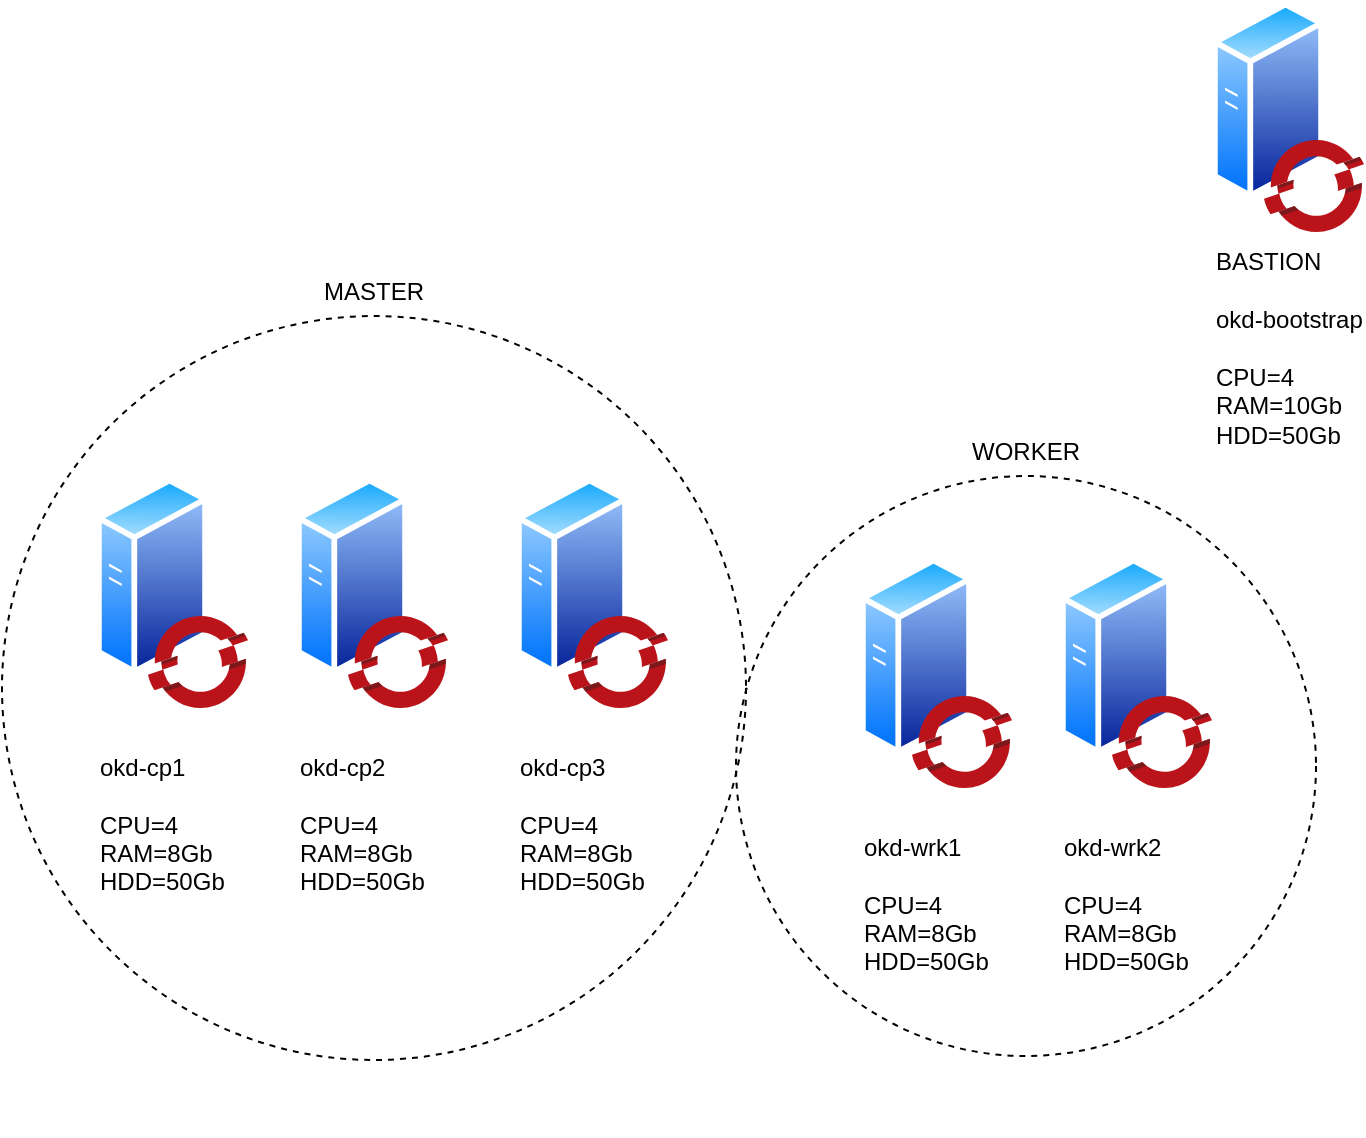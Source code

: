 <mxfile version="14.1.8" type="github"><diagram id="qKItS9ODfsw4xPVkSacJ" name="Page-1"><mxGraphModel dx="946" dy="1745" grid="1" gridSize="10" guides="1" tooltips="1" connect="1" arrows="1" fold="1" page="1" pageScale="1" pageWidth="850" pageHeight="1100" math="0" shadow="0"><root><mxCell id="0"/><mxCell id="1" parent="0"/><mxCell id="k5iY01TgsLt5zAKxNToZ-22" value="&lt;pre&gt;&lt;font face=&quot;Helvetica&quot;&gt;MASTER&lt;/font&gt;&lt;/pre&gt;&lt;pre&gt;&lt;font face=&quot;Helvetica&quot;&gt;&lt;br&gt;&lt;/font&gt;&lt;/pre&gt;&lt;pre&gt;&lt;font face=&quot;Helvetica&quot;&gt;&lt;br&gt;&lt;/font&gt;&lt;/pre&gt;&lt;pre&gt;&lt;font face=&quot;Helvetica&quot;&gt;&lt;br&gt;&lt;/font&gt;&lt;/pre&gt;&lt;pre&gt;&lt;font face=&quot;Helvetica&quot;&gt;&lt;br&gt;&lt;/font&gt;&lt;/pre&gt;&lt;pre&gt;&lt;font face=&quot;Helvetica&quot;&gt;&lt;br&gt;&lt;/font&gt;&lt;/pre&gt;&lt;pre&gt;&lt;font face=&quot;Helvetica&quot;&gt;&lt;br&gt;&lt;/font&gt;&lt;/pre&gt;&lt;pre&gt;&lt;font face=&quot;Helvetica&quot;&gt;&lt;br&gt;&lt;/font&gt;&lt;/pre&gt;&lt;pre&gt;&lt;font face=&quot;Helvetica&quot;&gt;&lt;br&gt;&lt;/font&gt;&lt;/pre&gt;&lt;pre&gt;&lt;font face=&quot;Helvetica&quot;&gt;&lt;br&gt;&lt;/font&gt;&lt;/pre&gt;&lt;pre&gt;&lt;font face=&quot;Helvetica&quot;&gt;&lt;br&gt;&lt;/font&gt;&lt;/pre&gt;&lt;pre&gt;&lt;font face=&quot;Helvetica&quot;&gt;&lt;br&gt;&lt;/font&gt;&lt;/pre&gt;&lt;pre&gt;&lt;font face=&quot;Helvetica&quot;&gt;&lt;br&gt;&lt;/font&gt;&lt;/pre&gt;&lt;pre&gt;&lt;font face=&quot;Helvetica&quot;&gt;&lt;br&gt;&lt;/font&gt;&lt;/pre&gt;&lt;pre&gt;&lt;font face=&quot;Helvetica&quot;&gt;&lt;br&gt;&lt;/font&gt;&lt;/pre&gt;&lt;pre&gt;&lt;br&gt;&lt;/pre&gt;" style="ellipse;whiteSpace=wrap;html=1;aspect=fixed;gradientColor=#ffffff;fillColor=none;dashed=1;shadow=0;sketch=0;" vertex="1" parent="1"><mxGeometry x="73" y="-450" width="372" height="372" as="geometry"/></mxCell><mxCell id="k5iY01TgsLt5zAKxNToZ-19" value="" style="group" vertex="1" connectable="0" parent="1"><mxGeometry x="330" y="-370" width="110" height="330" as="geometry"/></mxCell><mxCell id="k5iY01TgsLt5zAKxNToZ-20" value="&lt;br&gt;&lt;br&gt;okd-cp3&lt;br&gt;&lt;br&gt;CPU=4&lt;br&gt;RAM=8Gb&lt;br&gt;HDD=50Gb" style="aspect=fixed;perimeter=ellipsePerimeter;html=1;align=left;shadow=0;dashed=0;spacingTop=3;image;image=img/lib/active_directory/generic_server.svg;" vertex="1" parent="k5iY01TgsLt5zAKxNToZ-19"><mxGeometry width="56" height="100" as="geometry"/></mxCell><mxCell id="k5iY01TgsLt5zAKxNToZ-21" value="" style="aspect=fixed;html=1;points=[];align=center;image;fontSize=12;image=img/lib/mscae/OpenShift.svg;" vertex="1" parent="k5iY01TgsLt5zAKxNToZ-19"><mxGeometry x="26" y="70" width="50" height="46" as="geometry"/></mxCell><mxCell id="k5iY01TgsLt5zAKxNToZ-9" value="" style="group" vertex="1" connectable="0" parent="1"><mxGeometry x="120" y="-370" width="76" height="116" as="geometry"/></mxCell><mxCell id="k5iY01TgsLt5zAKxNToZ-5" value="&lt;br&gt;&lt;br&gt;okd-cp1&lt;br&gt;&lt;br&gt;CPU=4&lt;br&gt;RAM=8Gb&lt;br&gt;HDD=50Gb" style="aspect=fixed;perimeter=ellipsePerimeter;html=1;align=left;shadow=0;dashed=0;spacingTop=3;image;image=img/lib/active_directory/generic_server.svg;" vertex="1" parent="k5iY01TgsLt5zAKxNToZ-9"><mxGeometry width="56" height="100" as="geometry"/></mxCell><mxCell id="k5iY01TgsLt5zAKxNToZ-6" value="" style="aspect=fixed;html=1;points=[];align=center;image;fontSize=12;image=img/lib/mscae/OpenShift.svg;" vertex="1" parent="k5iY01TgsLt5zAKxNToZ-9"><mxGeometry x="26" y="70" width="50" height="46" as="geometry"/></mxCell><mxCell id="k5iY01TgsLt5zAKxNToZ-10" value="" style="group" vertex="1" connectable="0" parent="1"><mxGeometry x="220" y="-370" width="76" height="116" as="geometry"/></mxCell><mxCell id="k5iY01TgsLt5zAKxNToZ-11" value="&lt;br&gt;&lt;br&gt;okd-cp2&lt;br&gt;&lt;br&gt;CPU=4&lt;br&gt;RAM=8Gb&lt;br&gt;HDD=50Gb" style="aspect=fixed;perimeter=ellipsePerimeter;html=1;align=left;shadow=0;dashed=0;spacingTop=3;image;image=img/lib/active_directory/generic_server.svg;" vertex="1" parent="k5iY01TgsLt5zAKxNToZ-10"><mxGeometry width="56" height="100" as="geometry"/></mxCell><mxCell id="k5iY01TgsLt5zAKxNToZ-12" value="" style="aspect=fixed;html=1;points=[];align=center;image;fontSize=12;image=img/lib/mscae/OpenShift.svg;" vertex="1" parent="k5iY01TgsLt5zAKxNToZ-10"><mxGeometry x="26" y="70" width="50" height="46" as="geometry"/></mxCell><mxCell id="k5iY01TgsLt5zAKxNToZ-24" value="&lt;pre&gt;&lt;font face=&quot;Helvetica&quot;&gt;WORKER&lt;br&gt;&lt;br&gt;&lt;br&gt;&lt;br&gt;&lt;br&gt;&lt;br&gt;&lt;br&gt;&lt;br&gt;&lt;br&gt;&lt;br&gt;&lt;br&gt;&lt;br&gt;&lt;br&gt;&lt;br&gt;&lt;br&gt;&lt;br&gt;&lt;br&gt;&lt;br&gt;&lt;br&gt;&lt;br&gt;&lt;br&gt;&lt;/font&gt;&lt;/pre&gt;&lt;pre&gt;&lt;font face=&quot;Helvetica&quot;&gt;&lt;br&gt;&lt;/font&gt;&lt;/pre&gt;" style="ellipse;whiteSpace=wrap;html=1;aspect=fixed;gradientColor=#ffffff;fillColor=none;dashed=1;shadow=0;sketch=0;" vertex="1" parent="1"><mxGeometry x="440" y="-370" width="290" height="290" as="geometry"/></mxCell><mxCell id="k5iY01TgsLt5zAKxNToZ-25" value="&lt;br&gt;BASTION&lt;br&gt;&lt;br&gt;okd-bootstrap&lt;br&gt;&lt;br&gt;CPU=4&lt;br&gt;RAM=10Gb&lt;br&gt;HDD=50Gb" style="aspect=fixed;perimeter=ellipsePerimeter;html=1;align=left;shadow=0;dashed=0;spacingTop=3;image;image=img/lib/active_directory/generic_server.svg;" vertex="1" parent="1"><mxGeometry x="678" y="-608" width="56" height="100" as="geometry"/></mxCell><mxCell id="k5iY01TgsLt5zAKxNToZ-26" value="" style="aspect=fixed;html=1;points=[];align=center;image;fontSize=12;image=img/lib/mscae/OpenShift.svg;" vertex="1" parent="1"><mxGeometry x="704" y="-538" width="50" height="46" as="geometry"/></mxCell><mxCell id="k5iY01TgsLt5zAKxNToZ-27" value="" style="group" vertex="1" connectable="0" parent="1"><mxGeometry x="502" y="-330" width="76" height="116" as="geometry"/></mxCell><mxCell id="k5iY01TgsLt5zAKxNToZ-28" value="&lt;br&gt;&lt;br&gt;okd-wrk1&lt;br&gt;&lt;br&gt;CPU=4&lt;br&gt;RAM=8Gb&lt;br&gt;HDD=50Gb" style="aspect=fixed;perimeter=ellipsePerimeter;html=1;align=left;shadow=0;dashed=0;spacingTop=3;image;image=img/lib/active_directory/generic_server.svg;" vertex="1" parent="k5iY01TgsLt5zAKxNToZ-27"><mxGeometry width="56" height="100" as="geometry"/></mxCell><mxCell id="k5iY01TgsLt5zAKxNToZ-29" value="" style="aspect=fixed;html=1;points=[];align=center;image;fontSize=12;image=img/lib/mscae/OpenShift.svg;" vertex="1" parent="k5iY01TgsLt5zAKxNToZ-27"><mxGeometry x="26" y="70" width="50" height="46" as="geometry"/></mxCell><mxCell id="k5iY01TgsLt5zAKxNToZ-30" value="" style="group" vertex="1" connectable="0" parent="1"><mxGeometry x="602" y="-330" width="76" height="116" as="geometry"/></mxCell><mxCell id="k5iY01TgsLt5zAKxNToZ-31" value="&lt;br&gt;&lt;br&gt;okd-wrk2&lt;br&gt;&lt;br&gt;CPU=4&lt;br&gt;RAM=8Gb&lt;br&gt;HDD=50Gb" style="aspect=fixed;perimeter=ellipsePerimeter;html=1;align=left;shadow=0;dashed=0;spacingTop=3;image;image=img/lib/active_directory/generic_server.svg;" vertex="1" parent="k5iY01TgsLt5zAKxNToZ-30"><mxGeometry width="56" height="100" as="geometry"/></mxCell><mxCell id="k5iY01TgsLt5zAKxNToZ-32" value="" style="aspect=fixed;html=1;points=[];align=center;image;fontSize=12;image=img/lib/mscae/OpenShift.svg;" vertex="1" parent="k5iY01TgsLt5zAKxNToZ-30"><mxGeometry x="26" y="70" width="50" height="46" as="geometry"/></mxCell></root></mxGraphModel></diagram></mxfile>